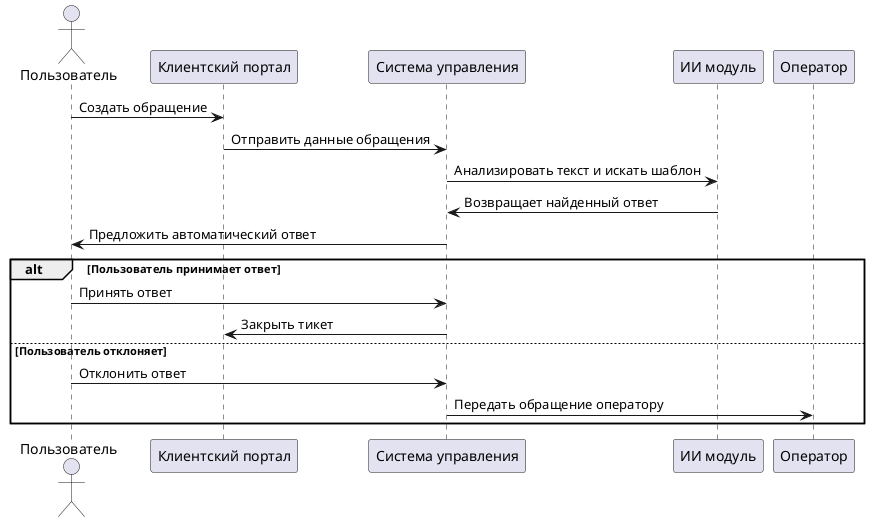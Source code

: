 @startuml
actor Пользователь
participant "Клиентский портал" as Portal
participant "Система управления" as System
participant "ИИ модуль" as AI
participant "Оператор" as Operator

Пользователь -> Portal: Создать обращение
Portal -> System: Отправить данные обращения
System -> AI: Анализировать текст и искать шаблон
AI -> System: Возвращает найденный ответ
System -> Пользователь: Предложить автоматический ответ
alt Пользователь принимает ответ
    Пользователь -> System: Принять ответ
    System -> Portal: Закрыть тикет
else Пользователь отклоняет
    Пользователь -> System: Отклонить ответ
    System -> Operator: Передать обращение оператору
end
@enduml
